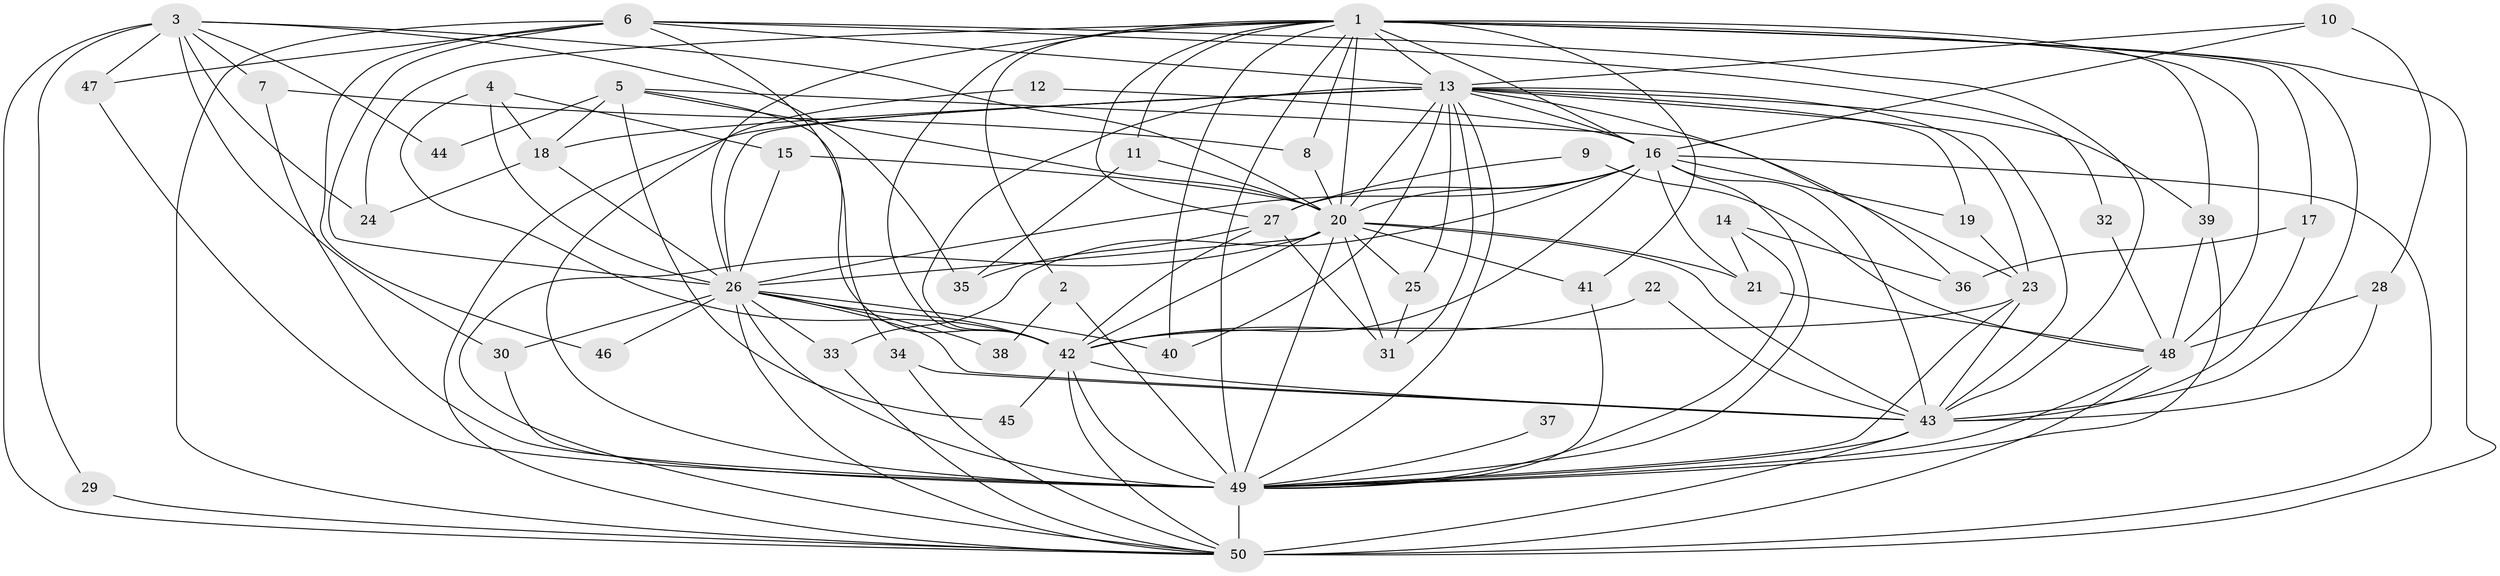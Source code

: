 // original degree distribution, {15: 0.010101010101010102, 19: 0.030303030303030304, 26: 0.010101010101010102, 14: 0.010101010101010102, 20: 0.030303030303030304, 21: 0.010101010101010102, 5: 0.04040404040404041, 3: 0.23232323232323232, 11: 0.010101010101010102, 8: 0.010101010101010102, 4: 0.0707070707070707, 2: 0.5151515151515151, 9: 0.010101010101010102, 6: 0.010101010101010102}
// Generated by graph-tools (version 1.1) at 2025/01/03/09/25 03:01:29]
// undirected, 50 vertices, 144 edges
graph export_dot {
graph [start="1"]
  node [color=gray90,style=filled];
  1;
  2;
  3;
  4;
  5;
  6;
  7;
  8;
  9;
  10;
  11;
  12;
  13;
  14;
  15;
  16;
  17;
  18;
  19;
  20;
  21;
  22;
  23;
  24;
  25;
  26;
  27;
  28;
  29;
  30;
  31;
  32;
  33;
  34;
  35;
  36;
  37;
  38;
  39;
  40;
  41;
  42;
  43;
  44;
  45;
  46;
  47;
  48;
  49;
  50;
  1 -- 2 [weight=1.0];
  1 -- 8 [weight=2.0];
  1 -- 11 [weight=1.0];
  1 -- 13 [weight=2.0];
  1 -- 16 [weight=2.0];
  1 -- 17 [weight=1.0];
  1 -- 20 [weight=2.0];
  1 -- 24 [weight=1.0];
  1 -- 26 [weight=2.0];
  1 -- 27 [weight=1.0];
  1 -- 39 [weight=1.0];
  1 -- 40 [weight=1.0];
  1 -- 41 [weight=1.0];
  1 -- 42 [weight=2.0];
  1 -- 43 [weight=2.0];
  1 -- 48 [weight=1.0];
  1 -- 49 [weight=2.0];
  1 -- 50 [weight=2.0];
  2 -- 38 [weight=1.0];
  2 -- 49 [weight=1.0];
  3 -- 7 [weight=1.0];
  3 -- 20 [weight=2.0];
  3 -- 24 [weight=1.0];
  3 -- 29 [weight=1.0];
  3 -- 30 [weight=1.0];
  3 -- 35 [weight=1.0];
  3 -- 44 [weight=1.0];
  3 -- 47 [weight=2.0];
  3 -- 50 [weight=1.0];
  4 -- 15 [weight=1.0];
  4 -- 18 [weight=1.0];
  4 -- 26 [weight=1.0];
  4 -- 42 [weight=2.0];
  5 -- 18 [weight=1.0];
  5 -- 20 [weight=1.0];
  5 -- 23 [weight=1.0];
  5 -- 42 [weight=1.0];
  5 -- 44 [weight=1.0];
  5 -- 45 [weight=1.0];
  6 -- 13 [weight=1.0];
  6 -- 26 [weight=1.0];
  6 -- 32 [weight=1.0];
  6 -- 34 [weight=1.0];
  6 -- 43 [weight=1.0];
  6 -- 46 [weight=1.0];
  6 -- 47 [weight=1.0];
  6 -- 50 [weight=1.0];
  7 -- 8 [weight=1.0];
  7 -- 49 [weight=1.0];
  8 -- 20 [weight=1.0];
  9 -- 27 [weight=1.0];
  9 -- 48 [weight=1.0];
  10 -- 13 [weight=1.0];
  10 -- 16 [weight=1.0];
  10 -- 28 [weight=1.0];
  11 -- 20 [weight=1.0];
  11 -- 35 [weight=1.0];
  12 -- 16 [weight=1.0];
  12 -- 49 [weight=1.0];
  13 -- 16 [weight=1.0];
  13 -- 18 [weight=1.0];
  13 -- 19 [weight=1.0];
  13 -- 20 [weight=1.0];
  13 -- 23 [weight=1.0];
  13 -- 25 [weight=1.0];
  13 -- 26 [weight=1.0];
  13 -- 31 [weight=1.0];
  13 -- 36 [weight=1.0];
  13 -- 39 [weight=1.0];
  13 -- 40 [weight=1.0];
  13 -- 42 [weight=2.0];
  13 -- 43 [weight=1.0];
  13 -- 49 [weight=1.0];
  13 -- 50 [weight=1.0];
  14 -- 21 [weight=1.0];
  14 -- 36 [weight=1.0];
  14 -- 49 [weight=1.0];
  15 -- 20 [weight=1.0];
  15 -- 26 [weight=1.0];
  16 -- 19 [weight=1.0];
  16 -- 20 [weight=2.0];
  16 -- 21 [weight=1.0];
  16 -- 26 [weight=1.0];
  16 -- 27 [weight=1.0];
  16 -- 33 [weight=2.0];
  16 -- 42 [weight=2.0];
  16 -- 43 [weight=2.0];
  16 -- 49 [weight=2.0];
  16 -- 50 [weight=1.0];
  17 -- 36 [weight=1.0];
  17 -- 43 [weight=1.0];
  18 -- 24 [weight=1.0];
  18 -- 26 [weight=1.0];
  19 -- 23 [weight=1.0];
  20 -- 21 [weight=1.0];
  20 -- 25 [weight=1.0];
  20 -- 26 [weight=1.0];
  20 -- 31 [weight=1.0];
  20 -- 41 [weight=1.0];
  20 -- 42 [weight=1.0];
  20 -- 43 [weight=1.0];
  20 -- 49 [weight=2.0];
  20 -- 50 [weight=1.0];
  21 -- 48 [weight=1.0];
  22 -- 42 [weight=1.0];
  22 -- 43 [weight=1.0];
  23 -- 42 [weight=1.0];
  23 -- 43 [weight=1.0];
  23 -- 49 [weight=1.0];
  25 -- 31 [weight=1.0];
  26 -- 30 [weight=1.0];
  26 -- 33 [weight=1.0];
  26 -- 38 [weight=1.0];
  26 -- 40 [weight=1.0];
  26 -- 42 [weight=1.0];
  26 -- 43 [weight=1.0];
  26 -- 46 [weight=2.0];
  26 -- 49 [weight=1.0];
  26 -- 50 [weight=1.0];
  27 -- 31 [weight=1.0];
  27 -- 35 [weight=1.0];
  27 -- 42 [weight=1.0];
  28 -- 43 [weight=1.0];
  28 -- 48 [weight=1.0];
  29 -- 50 [weight=1.0];
  30 -- 49 [weight=1.0];
  32 -- 48 [weight=1.0];
  33 -- 50 [weight=1.0];
  34 -- 43 [weight=2.0];
  34 -- 50 [weight=1.0];
  37 -- 49 [weight=1.0];
  39 -- 48 [weight=1.0];
  39 -- 49 [weight=1.0];
  41 -- 49 [weight=1.0];
  42 -- 43 [weight=2.0];
  42 -- 45 [weight=2.0];
  42 -- 49 [weight=1.0];
  42 -- 50 [weight=1.0];
  43 -- 49 [weight=1.0];
  43 -- 50 [weight=2.0];
  47 -- 49 [weight=2.0];
  48 -- 49 [weight=1.0];
  48 -- 50 [weight=2.0];
  49 -- 50 [weight=3.0];
}
